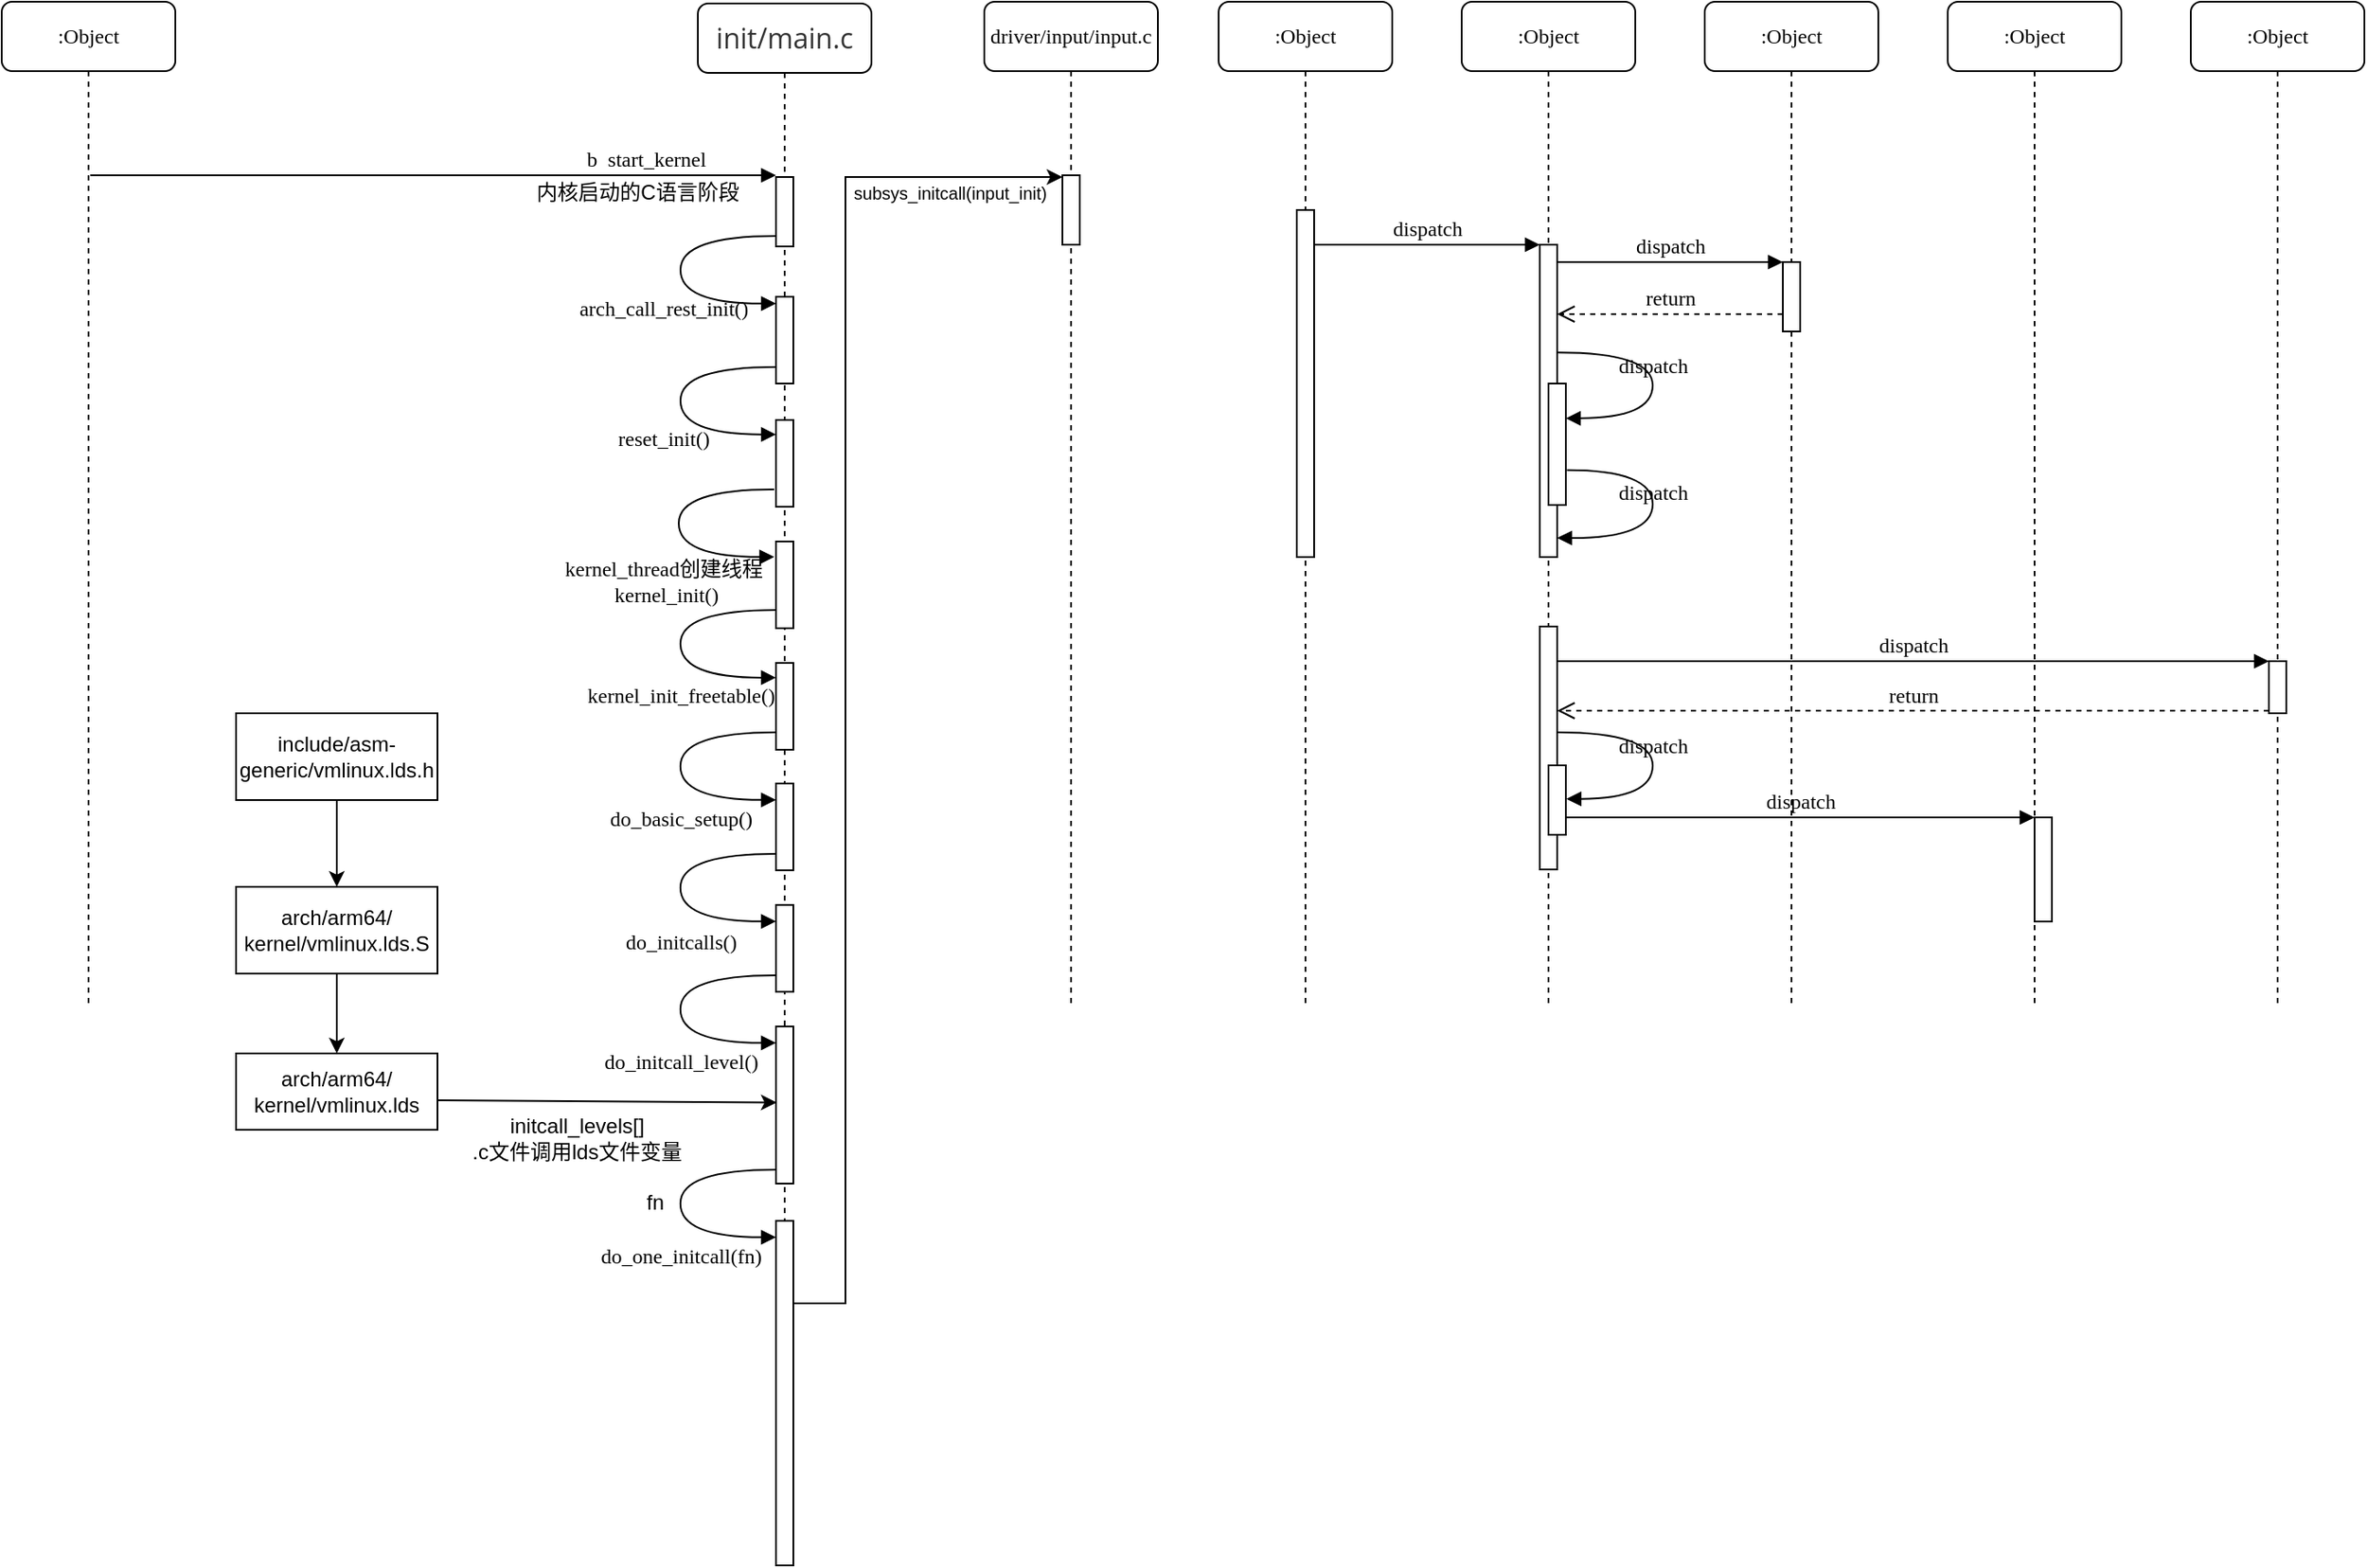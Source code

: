 <mxfile version="19.0.3" type="device" pages="2"><diagram name="内核启动" id="13e1069c-82ec-6db2-03f1-153e76fe0fe0"><mxGraphModel dx="1612" dy="761" grid="1" gridSize="10" guides="1" tooltips="1" connect="1" arrows="1" fold="1" page="0" pageScale="1" pageWidth="1100" pageHeight="850" background="none" math="0" shadow="0"><root><mxCell id="0"/><mxCell id="1" parent="0"/><mxCell id="7baba1c4bc27f4b0-2" value="driver/input/input.c" style="shape=umlLifeline;perimeter=lifelinePerimeter;whiteSpace=wrap;html=1;container=1;collapsible=0;recursiveResize=0;outlineConnect=0;rounded=1;shadow=0;comic=0;labelBackgroundColor=none;strokeWidth=1;fontFamily=Verdana;fontSize=12;align=center;" parent="1" vertex="1"><mxGeometry x="265" y="80" width="100" height="580" as="geometry"/></mxCell><mxCell id="bJNVIFhgwfr84exJfzy5-31" value="" style="html=1;points=[];perimeter=orthogonalPerimeter;rounded=0;shadow=0;comic=0;labelBackgroundColor=none;strokeWidth=1;fontFamily=Verdana;fontSize=12;align=center;" parent="7baba1c4bc27f4b0-2" vertex="1"><mxGeometry x="45" y="100" width="10" height="40" as="geometry"/></mxCell><mxCell id="7baba1c4bc27f4b0-3" value=":Object" style="shape=umlLifeline;perimeter=lifelinePerimeter;whiteSpace=wrap;html=1;container=1;collapsible=0;recursiveResize=0;outlineConnect=0;rounded=1;shadow=0;comic=0;labelBackgroundColor=none;strokeWidth=1;fontFamily=Verdana;fontSize=12;align=center;" parent="1" vertex="1"><mxGeometry x="400" y="80" width="100" height="580" as="geometry"/></mxCell><mxCell id="7baba1c4bc27f4b0-13" value="" style="html=1;points=[];perimeter=orthogonalPerimeter;rounded=0;shadow=0;comic=0;labelBackgroundColor=none;strokeWidth=1;fontFamily=Verdana;fontSize=12;align=center;" parent="7baba1c4bc27f4b0-3" vertex="1"><mxGeometry x="45" y="120" width="10" height="200" as="geometry"/></mxCell><mxCell id="7baba1c4bc27f4b0-4" value=":Object" style="shape=umlLifeline;perimeter=lifelinePerimeter;whiteSpace=wrap;html=1;container=1;collapsible=0;recursiveResize=0;outlineConnect=0;rounded=1;shadow=0;comic=0;labelBackgroundColor=none;strokeWidth=1;fontFamily=Verdana;fontSize=12;align=center;" parent="1" vertex="1"><mxGeometry x="540" y="80" width="100" height="580" as="geometry"/></mxCell><mxCell id="7baba1c4bc27f4b0-5" value=":Object" style="shape=umlLifeline;perimeter=lifelinePerimeter;whiteSpace=wrap;html=1;container=1;collapsible=0;recursiveResize=0;outlineConnect=0;rounded=1;shadow=0;comic=0;labelBackgroundColor=none;strokeWidth=1;fontFamily=Verdana;fontSize=12;align=center;" parent="1" vertex="1"><mxGeometry x="680" y="80" width="100" height="580" as="geometry"/></mxCell><mxCell id="7baba1c4bc27f4b0-6" value=":Object" style="shape=umlLifeline;perimeter=lifelinePerimeter;whiteSpace=wrap;html=1;container=1;collapsible=0;recursiveResize=0;outlineConnect=0;rounded=1;shadow=0;comic=0;labelBackgroundColor=none;strokeWidth=1;fontFamily=Verdana;fontSize=12;align=center;" parent="1" vertex="1"><mxGeometry x="820" y="80" width="100" height="580" as="geometry"/></mxCell><mxCell id="7baba1c4bc27f4b0-7" value=":Object" style="shape=umlLifeline;perimeter=lifelinePerimeter;whiteSpace=wrap;html=1;container=1;collapsible=0;recursiveResize=0;outlineConnect=0;rounded=1;shadow=0;comic=0;labelBackgroundColor=none;strokeWidth=1;fontFamily=Verdana;fontSize=12;align=center;" parent="1" vertex="1"><mxGeometry x="960" y="80" width="100" height="580" as="geometry"/></mxCell><mxCell id="7baba1c4bc27f4b0-8" value="&lt;span style=&quot;color: rgb(51, 51, 51); font-family: &amp;quot;Open Sans&amp;quot;, &amp;quot;Clear Sans&amp;quot;, &amp;quot;Helvetica Neue&amp;quot;, Helvetica, Arial, &amp;quot;Segoe UI Emoji&amp;quot;, sans-serif; font-size: 16px; orphans: 4; text-align: start; background-color: rgb(255, 255, 255);&quot;&gt;init/main.c&lt;/span&gt;" style="shape=umlLifeline;perimeter=lifelinePerimeter;whiteSpace=wrap;html=1;container=1;collapsible=0;recursiveResize=0;outlineConnect=0;rounded=1;shadow=0;comic=0;labelBackgroundColor=none;strokeWidth=1;fontFamily=Verdana;fontSize=12;align=center;" parent="1" vertex="1"><mxGeometry x="100" y="81" width="100" height="840" as="geometry"/></mxCell><mxCell id="7baba1c4bc27f4b0-9" value="" style="html=1;points=[];perimeter=orthogonalPerimeter;rounded=0;shadow=0;comic=0;labelBackgroundColor=none;strokeWidth=1;fontFamily=Verdana;fontSize=12;align=center;" parent="7baba1c4bc27f4b0-8" vertex="1"><mxGeometry x="45" y="100" width="10" height="40" as="geometry"/></mxCell><mxCell id="rkXHED0kFeI_t4l1x_Gv-2" value="" style="html=1;points=[];perimeter=orthogonalPerimeter;rounded=0;shadow=0;comic=0;labelBackgroundColor=none;strokeWidth=1;fontFamily=Verdana;fontSize=12;align=center;" parent="7baba1c4bc27f4b0-8" vertex="1"><mxGeometry x="45" y="240" width="10" height="50" as="geometry"/></mxCell><mxCell id="rkXHED0kFeI_t4l1x_Gv-3" value="reset_init()" style="html=1;verticalAlign=bottom;endArrow=block;labelBackgroundColor=none;fontFamily=Verdana;fontSize=12;elbow=vertical;edgeStyle=orthogonalEdgeStyle;curved=1;entryX=1;entryY=0.286;entryPerimeter=0;exitX=0;exitY=0.736;exitPerimeter=0;exitDx=0;exitDy=0;" parent="7baba1c4bc27f4b0-8" edge="1"><mxGeometry x="0.261" y="-15" relative="1" as="geometry"><mxPoint x="45.0" y="209.44" as="sourcePoint"/><mxPoint x="45.003" y="248.333" as="targetPoint"/><Array as="points"><mxPoint x="-10" y="209"/><mxPoint x="-10" y="248"/></Array><mxPoint x="-10" y="-3" as="offset"/></mxGeometry></mxCell><mxCell id="rkXHED0kFeI_t4l1x_Gv-4" value="" style="html=1;points=[];perimeter=orthogonalPerimeter;rounded=0;shadow=0;comic=0;labelBackgroundColor=none;strokeWidth=1;fontFamily=Verdana;fontSize=12;align=center;" parent="7baba1c4bc27f4b0-8" vertex="1"><mxGeometry x="45" y="310" width="10" height="50" as="geometry"/></mxCell><mxCell id="rkXHED0kFeI_t4l1x_Gv-5" value="kernel_thread创建线程&lt;br&gt;&amp;nbsp;kernel_init()" style="html=1;verticalAlign=bottom;endArrow=block;labelBackgroundColor=none;fontFamily=Verdana;fontSize=12;elbow=vertical;edgeStyle=orthogonalEdgeStyle;curved=1;entryX=1;entryY=0.286;entryPerimeter=0;exitX=0;exitY=0.736;exitPerimeter=0;exitDx=0;exitDy=0;" parent="7baba1c4bc27f4b0-8" edge="1"><mxGeometry x="0.261" y="-32" relative="1" as="geometry"><mxPoint x="44" y="280.01" as="sourcePoint"/><mxPoint x="44.003" y="318.903" as="targetPoint"/><Array as="points"><mxPoint x="-11" y="279.57"/><mxPoint x="-11" y="318.57"/></Array><mxPoint x="-9" y="-1" as="offset"/></mxGeometry></mxCell><mxCell id="bJNVIFhgwfr84exJfzy5-2" value="" style="html=1;points=[];perimeter=orthogonalPerimeter;rounded=0;shadow=0;comic=0;labelBackgroundColor=none;strokeWidth=1;fontFamily=Verdana;fontSize=12;align=center;" parent="7baba1c4bc27f4b0-8" vertex="1"><mxGeometry x="45" y="380" width="10" height="50" as="geometry"/></mxCell><mxCell id="bJNVIFhgwfr84exJfzy5-4" value="" style="html=1;points=[];perimeter=orthogonalPerimeter;rounded=0;shadow=0;comic=0;labelBackgroundColor=none;strokeWidth=1;fontFamily=Verdana;fontSize=12;align=center;" parent="7baba1c4bc27f4b0-8" vertex="1"><mxGeometry x="45" y="449.44" width="10" height="50" as="geometry"/></mxCell><mxCell id="bJNVIFhgwfr84exJfzy5-5" value="do_basic_setup()" style="html=1;verticalAlign=bottom;endArrow=block;labelBackgroundColor=none;fontFamily=Verdana;fontSize=12;elbow=vertical;edgeStyle=orthogonalEdgeStyle;curved=1;entryX=1;entryY=0.286;entryPerimeter=0;exitX=0;exitY=0.736;exitPerimeter=0;exitDx=0;exitDy=0;" parent="7baba1c4bc27f4b0-8" edge="1"><mxGeometry x="0.261" y="-20" relative="1" as="geometry"><mxPoint x="44.97" y="420.0" as="sourcePoint"/><mxPoint x="44.973" y="458.893" as="targetPoint"/><Array as="points"><mxPoint x="-10.03" y="419.56"/><mxPoint x="-10.03" y="458.56"/></Array><mxPoint as="offset"/></mxGeometry></mxCell><mxCell id="bJNVIFhgwfr84exJfzy5-6" value="" style="html=1;points=[];perimeter=orthogonalPerimeter;rounded=0;shadow=0;comic=0;labelBackgroundColor=none;strokeWidth=1;fontFamily=Verdana;fontSize=12;align=center;" parent="7baba1c4bc27f4b0-8" vertex="1"><mxGeometry x="45" y="519.44" width="10" height="50" as="geometry"/></mxCell><mxCell id="bJNVIFhgwfr84exJfzy5-7" value="do_initcalls()" style="html=1;verticalAlign=bottom;endArrow=block;labelBackgroundColor=none;fontFamily=Verdana;fontSize=12;elbow=vertical;edgeStyle=orthogonalEdgeStyle;curved=1;entryX=1;entryY=0.286;entryPerimeter=0;exitX=0;exitY=0.736;exitPerimeter=0;exitDx=0;exitDy=0;" parent="7baba1c4bc27f4b0-8" edge="1"><mxGeometry x="0.261" y="-21" relative="1" as="geometry"><mxPoint x="44.97" y="490.0" as="sourcePoint"/><mxPoint x="44.973" y="528.893" as="targetPoint"/><Array as="points"><mxPoint x="-10.03" y="489.56"/><mxPoint x="-10.03" y="528.56"/></Array><mxPoint as="offset"/></mxGeometry></mxCell><mxCell id="bJNVIFhgwfr84exJfzy5-8" value="" style="html=1;points=[];perimeter=orthogonalPerimeter;rounded=0;shadow=0;comic=0;labelBackgroundColor=none;strokeWidth=1;fontFamily=Verdana;fontSize=12;align=center;" parent="7baba1c4bc27f4b0-8" vertex="1"><mxGeometry x="45" y="589.44" width="10" height="90.56" as="geometry"/></mxCell><mxCell id="bJNVIFhgwfr84exJfzy5-9" value="do_initcall_level()" style="html=1;verticalAlign=bottom;endArrow=block;labelBackgroundColor=none;fontFamily=Verdana;fontSize=12;elbow=vertical;edgeStyle=orthogonalEdgeStyle;curved=1;entryX=1;entryY=0.286;entryPerimeter=0;exitX=0;exitY=0.736;exitPerimeter=0;exitDx=0;exitDy=0;" parent="7baba1c4bc27f4b0-8" edge="1"><mxGeometry x="0.261" y="-20" relative="1" as="geometry"><mxPoint x="44.97" y="560.0" as="sourcePoint"/><mxPoint x="44.973" y="598.893" as="targetPoint"/><Array as="points"><mxPoint x="-10.03" y="559.56"/><mxPoint x="-10.03" y="598.56"/></Array><mxPoint as="offset"/></mxGeometry></mxCell><mxCell id="bJNVIFhgwfr84exJfzy5-10" value="" style="html=1;points=[];perimeter=orthogonalPerimeter;rounded=0;shadow=0;comic=0;labelBackgroundColor=none;strokeWidth=1;fontFamily=Verdana;fontSize=12;align=center;" parent="7baba1c4bc27f4b0-8" vertex="1"><mxGeometry x="45" y="701.44" width="10" height="198.56" as="geometry"/></mxCell><mxCell id="bJNVIFhgwfr84exJfzy5-11" value="do_one_initcall(fn)" style="html=1;verticalAlign=bottom;endArrow=block;labelBackgroundColor=none;fontFamily=Verdana;fontSize=12;elbow=vertical;edgeStyle=orthogonalEdgeStyle;curved=1;entryX=1;entryY=0.286;entryPerimeter=0;exitX=0;exitY=0.736;exitPerimeter=0;exitDx=0;exitDy=0;" parent="7baba1c4bc27f4b0-8" edge="1"><mxGeometry x="0.261" y="-20" relative="1" as="geometry"><mxPoint x="44.97" y="672.0" as="sourcePoint"/><mxPoint x="44.973" y="710.893" as="targetPoint"/><Array as="points"><mxPoint x="-10.03" y="671.56"/><mxPoint x="-10.03" y="710.56"/></Array><mxPoint as="offset"/></mxGeometry></mxCell><mxCell id="bJNVIFhgwfr84exJfzy5-30" value="" style="endArrow=classic;html=1;rounded=0;" parent="7baba1c4bc27f4b0-8" edge="1" source="bJNVIFhgwfr84exJfzy5-10"><mxGeometry width="50" height="50" relative="1" as="geometry"><mxPoint x="55" y="643" as="sourcePoint"/><mxPoint x="210" y="100" as="targetPoint"/><Array as="points"><mxPoint x="85" y="749"/><mxPoint x="85" y="100"/></Array></mxGeometry></mxCell><mxCell id="M-Hu1ryuYRcIhSxbUhTT-1" value="" style="html=1;points=[];perimeter=orthogonalPerimeter;rounded=0;shadow=0;comic=0;labelBackgroundColor=none;strokeWidth=1;fontFamily=Verdana;fontSize=12;align=center;" vertex="1" parent="7baba1c4bc27f4b0-8"><mxGeometry x="45" y="169" width="10" height="50" as="geometry"/></mxCell><mxCell id="M-Hu1ryuYRcIhSxbUhTT-2" value="arch_call_rest_init()" style="html=1;verticalAlign=bottom;endArrow=block;labelBackgroundColor=none;fontFamily=Verdana;fontSize=12;elbow=vertical;edgeStyle=orthogonalEdgeStyle;curved=1;entryX=1;entryY=0.286;entryPerimeter=0;exitX=0;exitY=0.736;exitPerimeter=0;exitDx=0;exitDy=0;" edge="1" parent="7baba1c4bc27f4b0-8"><mxGeometry x="0.261" y="-15" relative="1" as="geometry"><mxPoint x="45.0" y="134.02" as="sourcePoint"/><mxPoint x="45.003" y="172.913" as="targetPoint"/><Array as="points"><mxPoint x="-10" y="133.58"/><mxPoint x="-10" y="172.58"/></Array><mxPoint x="-10" y="-3" as="offset"/></mxGeometry></mxCell><mxCell id="7baba1c4bc27f4b0-16" value="" style="html=1;points=[];perimeter=orthogonalPerimeter;rounded=0;shadow=0;comic=0;labelBackgroundColor=none;strokeWidth=1;fontFamily=Verdana;fontSize=12;align=center;" parent="1" vertex="1"><mxGeometry x="585" y="220" width="10" height="180" as="geometry"/></mxCell><mxCell id="7baba1c4bc27f4b0-17" value="dispatch" style="html=1;verticalAlign=bottom;endArrow=block;labelBackgroundColor=none;fontFamily=Verdana;fontSize=12;edgeStyle=elbowEdgeStyle;elbow=vertical;" parent="1" source="7baba1c4bc27f4b0-13" target="7baba1c4bc27f4b0-16" edge="1"><mxGeometry relative="1" as="geometry"><mxPoint x="510" y="220" as="sourcePoint"/><Array as="points"><mxPoint x="460" y="220"/></Array></mxGeometry></mxCell><mxCell id="7baba1c4bc27f4b0-19" value="" style="html=1;points=[];perimeter=orthogonalPerimeter;rounded=0;shadow=0;comic=0;labelBackgroundColor=none;strokeWidth=1;fontFamily=Verdana;fontSize=12;align=center;" parent="1" vertex="1"><mxGeometry x="725" y="230" width="10" height="40" as="geometry"/></mxCell><mxCell id="7baba1c4bc27f4b0-20" value="dispatch" style="html=1;verticalAlign=bottom;endArrow=block;entryX=0;entryY=0;labelBackgroundColor=none;fontFamily=Verdana;fontSize=12;edgeStyle=elbowEdgeStyle;elbow=vertical;" parent="1" source="7baba1c4bc27f4b0-16" target="7baba1c4bc27f4b0-19" edge="1"><mxGeometry relative="1" as="geometry"><mxPoint x="650" y="230" as="sourcePoint"/></mxGeometry></mxCell><mxCell id="7baba1c4bc27f4b0-21" value="return" style="html=1;verticalAlign=bottom;endArrow=open;dashed=1;endSize=8;labelBackgroundColor=none;fontFamily=Verdana;fontSize=12;edgeStyle=elbowEdgeStyle;elbow=vertical;" parent="1" source="7baba1c4bc27f4b0-19" target="7baba1c4bc27f4b0-16" edge="1"><mxGeometry relative="1" as="geometry"><mxPoint x="650" y="306" as="targetPoint"/><Array as="points"><mxPoint x="670" y="260"/><mxPoint x="700" y="260"/></Array></mxGeometry></mxCell><mxCell id="7baba1c4bc27f4b0-22" value="" style="html=1;points=[];perimeter=orthogonalPerimeter;rounded=0;shadow=0;comic=0;labelBackgroundColor=none;strokeWidth=1;fontFamily=Verdana;fontSize=12;align=center;" parent="1" vertex="1"><mxGeometry x="585" y="440" width="10" height="140" as="geometry"/></mxCell><mxCell id="7baba1c4bc27f4b0-25" value="" style="html=1;points=[];perimeter=orthogonalPerimeter;rounded=0;shadow=0;comic=0;labelBackgroundColor=none;strokeColor=#000000;strokeWidth=1;fillColor=#FFFFFF;fontFamily=Verdana;fontSize=12;fontColor=#000000;align=center;" parent="1" vertex="1"><mxGeometry x="1005" y="460" width="10" height="30" as="geometry"/></mxCell><mxCell id="7baba1c4bc27f4b0-26" value="dispatch" style="html=1;verticalAlign=bottom;endArrow=block;entryX=0;entryY=0;labelBackgroundColor=none;fontFamily=Verdana;fontSize=12;" parent="1" source="7baba1c4bc27f4b0-22" target="7baba1c4bc27f4b0-25" edge="1"><mxGeometry relative="1" as="geometry"><mxPoint x="930" y="340" as="sourcePoint"/></mxGeometry></mxCell><mxCell id="7baba1c4bc27f4b0-27" value="return" style="html=1;verticalAlign=bottom;endArrow=open;dashed=1;endSize=8;exitX=0;exitY=0.95;labelBackgroundColor=none;fontFamily=Verdana;fontSize=12;" parent="1" source="7baba1c4bc27f4b0-25" target="7baba1c4bc27f4b0-22" edge="1"><mxGeometry relative="1" as="geometry"><mxPoint x="930" y="416" as="targetPoint"/></mxGeometry></mxCell><mxCell id="7baba1c4bc27f4b0-28" value="" style="html=1;points=[];perimeter=orthogonalPerimeter;rounded=0;shadow=0;comic=0;labelBackgroundColor=none;strokeWidth=1;fontFamily=Verdana;fontSize=12;align=center;" parent="1" vertex="1"><mxGeometry x="870" y="550" width="10" height="60" as="geometry"/></mxCell><mxCell id="7baba1c4bc27f4b0-29" value="dispatch" style="html=1;verticalAlign=bottom;endArrow=block;entryX=0;entryY=0;labelBackgroundColor=none;fontFamily=Verdana;fontSize=12;edgeStyle=elbowEdgeStyle;elbow=vertical;" parent="1" source="7baba1c4bc27f4b0-37" target="7baba1c4bc27f4b0-28" edge="1"><mxGeometry relative="1" as="geometry"><mxPoint x="800" y="550" as="sourcePoint"/></mxGeometry></mxCell><mxCell id="7baba1c4bc27f4b0-34" value="" style="html=1;points=[];perimeter=orthogonalPerimeter;rounded=0;shadow=0;comic=0;labelBackgroundColor=none;strokeWidth=1;fontFamily=Verdana;fontSize=12;align=center;" parent="1" vertex="1"><mxGeometry x="590" y="300" width="10" height="70" as="geometry"/></mxCell><mxCell id="7baba1c4bc27f4b0-35" value="dispatch" style="html=1;verticalAlign=bottom;endArrow=block;labelBackgroundColor=none;fontFamily=Verdana;fontSize=12;elbow=vertical;edgeStyle=orthogonalEdgeStyle;curved=1;entryX=1;entryY=0.286;entryPerimeter=0;exitX=1.038;exitY=0.345;exitPerimeter=0;" parent="1" source="7baba1c4bc27f4b0-16" target="7baba1c4bc27f4b0-34" edge="1"><mxGeometry relative="1" as="geometry"><mxPoint x="465" y="230" as="sourcePoint"/><mxPoint x="595" y="230" as="targetPoint"/><Array as="points"><mxPoint x="650" y="282"/><mxPoint x="650" y="320"/></Array></mxGeometry></mxCell><mxCell id="7baba1c4bc27f4b0-36" value="dispatch" style="html=1;verticalAlign=bottom;endArrow=block;labelBackgroundColor=none;fontFamily=Verdana;fontSize=12;elbow=vertical;edgeStyle=orthogonalEdgeStyle;curved=1;exitX=1.066;exitY=0.713;exitPerimeter=0;" parent="1" source="7baba1c4bc27f4b0-34" edge="1"><mxGeometry relative="1" as="geometry"><mxPoint x="610.333" y="350" as="sourcePoint"/><mxPoint x="595" y="389" as="targetPoint"/><Array as="points"><mxPoint x="650" y="350"/><mxPoint x="650" y="389"/></Array></mxGeometry></mxCell><mxCell id="7baba1c4bc27f4b0-37" value="" style="html=1;points=[];perimeter=orthogonalPerimeter;rounded=0;shadow=0;comic=0;labelBackgroundColor=none;strokeWidth=1;fontFamily=Verdana;fontSize=12;align=center;" parent="1" vertex="1"><mxGeometry x="590" y="520" width="10" height="40" as="geometry"/></mxCell><mxCell id="7baba1c4bc27f4b0-39" value="dispatch" style="html=1;verticalAlign=bottom;endArrow=block;labelBackgroundColor=none;fontFamily=Verdana;fontSize=12;elbow=vertical;edgeStyle=orthogonalEdgeStyle;curved=1;entryX=1;entryY=0.286;entryPerimeter=0;exitX=1.038;exitY=0.345;exitPerimeter=0;" parent="1" edge="1"><mxGeometry relative="1" as="geometry"><mxPoint x="595.333" y="501" as="sourcePoint"/><mxPoint x="600.333" y="539.333" as="targetPoint"/><Array as="points"><mxPoint x="650" y="501"/><mxPoint x="650" y="539"/></Array></mxGeometry></mxCell><mxCell id="rkXHED0kFeI_t4l1x_Gv-1" value="b&amp;nbsp; start_kernel" style="html=1;verticalAlign=bottom;endArrow=block;entryX=0;entryY=0;labelBackgroundColor=none;fontFamily=Verdana;fontSize=12;edgeStyle=elbowEdgeStyle;elbow=vertical;" parent="1" edge="1"><mxGeometry x="0.62" relative="1" as="geometry"><mxPoint x="-250" y="180" as="sourcePoint"/><mxPoint x="145" y="180" as="targetPoint"/><mxPoint as="offset"/></mxGeometry></mxCell><mxCell id="bJNVIFhgwfr84exJfzy5-3" value="kernel_init_freetable()" style="html=1;verticalAlign=bottom;endArrow=block;labelBackgroundColor=none;fontFamily=Verdana;fontSize=12;elbow=vertical;edgeStyle=orthogonalEdgeStyle;curved=1;entryX=1;entryY=0.286;entryPerimeter=0;exitX=0;exitY=0.736;exitPerimeter=0;exitDx=0;exitDy=0;" parent="1" edge="1"><mxGeometry x="0.261" y="-20" relative="1" as="geometry"><mxPoint x="144.97" y="430.56" as="sourcePoint"/><mxPoint x="144.973" y="469.453" as="targetPoint"/><Array as="points"><mxPoint x="89.97" y="430.12"/><mxPoint x="89.97" y="469.12"/></Array><mxPoint as="offset"/></mxGeometry></mxCell><mxCell id="bJNVIFhgwfr84exJfzy5-12" value="arch/arm64/&lt;br&gt;kernel/vmlinux.lds" style="rounded=0;whiteSpace=wrap;html=1;" parent="1" vertex="1"><mxGeometry x="-166" y="686" width="116" height="44" as="geometry"/></mxCell><mxCell id="bJNVIFhgwfr84exJfzy5-13" value="arch/arm64/&lt;br&gt;kernel/vmlinux.lds.S" style="whiteSpace=wrap;html=1;" parent="1" vertex="1"><mxGeometry x="-166" y="590" width="116" height="50" as="geometry"/></mxCell><mxCell id="bJNVIFhgwfr84exJfzy5-17" value="include/asm-generic/vmlinux.lds.h" style="whiteSpace=wrap;html=1;" parent="1" vertex="1"><mxGeometry x="-166" y="490" width="116" height="50" as="geometry"/></mxCell><mxCell id="bJNVIFhgwfr84exJfzy5-18" value="" style="endArrow=classic;html=1;rounded=0;exitX=0.5;exitY=1;exitDx=0;exitDy=0;" parent="1" source="bJNVIFhgwfr84exJfzy5-17" target="bJNVIFhgwfr84exJfzy5-13" edge="1"><mxGeometry width="50" height="50" relative="1" as="geometry"><mxPoint x="-26" y="640" as="sourcePoint"/><mxPoint x="-26" y="680" as="targetPoint"/></mxGeometry></mxCell><mxCell id="bJNVIFhgwfr84exJfzy5-20" value="" style="endArrow=classic;html=1;rounded=0;exitX=0.5;exitY=1;exitDx=0;exitDy=0;entryX=0.5;entryY=0;entryDx=0;entryDy=0;" parent="1" source="bJNVIFhgwfr84exJfzy5-13" target="bJNVIFhgwfr84exJfzy5-12" edge="1"><mxGeometry width="50" height="50" relative="1" as="geometry"><mxPoint x="-127" y="646" as="sourcePoint"/><mxPoint x="-127" y="686" as="targetPoint"/></mxGeometry></mxCell><mxCell id="bJNVIFhgwfr84exJfzy5-21" value="fn" style="text;html=1;align=center;verticalAlign=middle;resizable=0;points=[];autosize=1;strokeColor=none;fillColor=none;" parent="1" vertex="1"><mxGeometry x="60" y="762" width="30" height="20" as="geometry"/></mxCell><mxCell id="bJNVIFhgwfr84exJfzy5-22" value="" style="endArrow=classic;html=1;rounded=0;entryX=0.038;entryY=0.484;entryDx=0;entryDy=0;entryPerimeter=0;" parent="1" target="bJNVIFhgwfr84exJfzy5-8" edge="1"><mxGeometry width="50" height="50" relative="1" as="geometry"><mxPoint x="-50" y="713" as="sourcePoint"/><mxPoint x="140" y="713" as="targetPoint"/></mxGeometry></mxCell><mxCell id="bJNVIFhgwfr84exJfzy5-24" value="initcall_levels[]&lt;br&gt;.c文件调用lds文件变量" style="text;html=1;align=center;verticalAlign=middle;resizable=0;points=[];autosize=1;strokeColor=none;fillColor=none;" parent="1" vertex="1"><mxGeometry x="-40" y="720" width="140" height="30" as="geometry"/></mxCell><mxCell id="bJNVIFhgwfr84exJfzy5-27" value="内核启动的C语言阶段" style="text;html=1;align=center;verticalAlign=middle;resizable=0;points=[];autosize=1;strokeColor=none;fillColor=none;" parent="1" vertex="1"><mxGeometry y="180" width="130" height="20" as="geometry"/></mxCell><mxCell id="bJNVIFhgwfr84exJfzy5-29" value=":Object" style="shape=umlLifeline;perimeter=lifelinePerimeter;whiteSpace=wrap;html=1;container=1;collapsible=0;recursiveResize=0;outlineConnect=0;rounded=1;shadow=0;comic=0;labelBackgroundColor=none;strokeWidth=1;fontFamily=Verdana;fontSize=12;align=center;" parent="1" vertex="1"><mxGeometry x="-301" y="80" width="100" height="580" as="geometry"/></mxCell><mxCell id="bJNVIFhgwfr84exJfzy5-32" value="&lt;font style=&quot;font-size: 10px;&quot;&gt;subsys_initcall(input_init)&lt;/font&gt;" style="text;html=1;align=center;verticalAlign=middle;resizable=0;points=[];autosize=1;strokeColor=none;fillColor=none;" parent="1" vertex="1"><mxGeometry x="180" y="180" width="130" height="20" as="geometry"/></mxCell></root></mxGraphModel></diagram><diagram id="CnvqOEjP0ZBFmMocd8yL" name="第 2 页"><mxGraphModel dx="1231" dy="755" grid="1" gridSize="10" guides="1" tooltips="1" connect="1" arrows="1" fold="1" page="0" pageScale="1" pageWidth="827" pageHeight="1169" math="0" shadow="0"><root><mxCell id="0"/><mxCell id="1" parent="0"/><mxCell id="ZQ58sr0e3sUbERaWF9wM-36" value="" style="rounded=0;whiteSpace=wrap;html=1;" vertex="1" parent="1"><mxGeometry x="80" y="-10" width="310" height="110" as="geometry"/></mxCell><mxCell id="ZQ58sr0e3sUbERaWF9wM-1" value="xxx_initcall()" style="swimlane;fontStyle=0;childLayout=stackLayout;horizontal=1;startSize=30;horizontalStack=0;resizeParent=1;resizeParentMax=0;resizeLast=0;collapsible=1;marginBottom=0;" vertex="1" parent="1"><mxGeometry x="90" width="140" height="60" as="geometry"/></mxCell><mxCell id="ZQ58sr0e3sUbERaWF9wM-2" value="include/linux/init.h" style="text;strokeColor=none;fillColor=none;align=left;verticalAlign=middle;spacingLeft=4;spacingRight=4;overflow=hidden;points=[[0,0.5],[1,0.5]];portConstraint=eastwest;rotatable=0;" vertex="1" parent="ZQ58sr0e3sUbERaWF9wM-1"><mxGeometry y="30" width="140" height="30" as="geometry"/></mxCell><mxCell id="ZQ58sr0e3sUbERaWF9wM-28" value="kernel" style="swimlane;fontStyle=0;childLayout=stackLayout;horizontal=1;startSize=30;horizontalStack=0;resizeParent=1;resizeParentMax=0;resizeLast=0;collapsible=1;marginBottom=0;" vertex="1" parent="1"><mxGeometry x="-190" y="100" width="140" height="120" as="geometry"/></mxCell><mxCell id="ZQ58sr0e3sUbERaWF9wM-29" value="initcall机制、lds机制" style="text;strokeColor=none;fillColor=none;align=left;verticalAlign=middle;spacingLeft=4;spacingRight=4;overflow=hidden;points=[[0,0.5],[1,0.5]];portConstraint=eastwest;rotatable=0;" vertex="1" parent="ZQ58sr0e3sUbERaWF9wM-28"><mxGeometry y="30" width="140" height="30" as="geometry"/></mxCell><mxCell id="ZQ58sr0e3sUbERaWF9wM-30" value="input机制" style="text;strokeColor=none;fillColor=none;align=left;verticalAlign=middle;spacingLeft=4;spacingRight=4;overflow=hidden;points=[[0,0.5],[1,0.5]];portConstraint=eastwest;rotatable=0;" vertex="1" parent="ZQ58sr0e3sUbERaWF9wM-28"><mxGeometry y="60" width="140" height="30" as="geometry"/></mxCell><mxCell id="ZQ58sr0e3sUbERaWF9wM-31" value="Item 3" style="text;strokeColor=none;fillColor=none;align=left;verticalAlign=middle;spacingLeft=4;spacingRight=4;overflow=hidden;points=[[0,0.5],[1,0.5]];portConstraint=eastwest;rotatable=0;" vertex="1" parent="ZQ58sr0e3sUbERaWF9wM-28"><mxGeometry y="90" width="140" height="30" as="geometry"/></mxCell><mxCell id="ZQ58sr0e3sUbERaWF9wM-13" value="module_init()" style="swimlane;fontStyle=0;childLayout=stackLayout;horizontal=1;startSize=30;horizontalStack=0;resizeParent=1;resizeParentMax=0;resizeLast=0;collapsible=1;marginBottom=0;" vertex="1" parent="1"><mxGeometry x="240" width="140" height="90" as="geometry"/></mxCell><mxCell id="ZQ58sr0e3sUbERaWF9wM-14" value="include/linux/module.h" style="text;strokeColor=none;fillColor=none;align=left;verticalAlign=middle;spacingLeft=4;spacingRight=4;overflow=hidden;points=[[0,0.5],[1,0.5]];portConstraint=eastwest;rotatable=0;" vertex="1" parent="ZQ58sr0e3sUbERaWF9wM-13"><mxGeometry y="30" width="140" height="30" as="geometry"/></mxCell><mxCell id="ZQ58sr0e3sUbERaWF9wM-20" value="module_init是&#10;device_initcall 6" style="text;strokeColor=none;fillColor=none;align=left;verticalAlign=middle;spacingLeft=4;spacingRight=4;overflow=hidden;points=[[0,0.5],[1,0.5]];portConstraint=eastwest;rotatable=0;" vertex="1" parent="ZQ58sr0e3sUbERaWF9wM-13"><mxGeometry y="60" width="140" height="30" as="geometry"/></mxCell><mxCell id="ZQ58sr0e3sUbERaWF9wM-33" value="" style="endArrow=classic;html=1;rounded=0;entryX=0;entryY=0.455;entryDx=0;entryDy=0;entryPerimeter=0;" edge="1" parent="1" target="ZQ58sr0e3sUbERaWF9wM-36"><mxGeometry width="50" height="50" relative="1" as="geometry"><mxPoint x="-50" y="145" as="sourcePoint"/><mxPoint x="70" y="145" as="targetPoint"/><Array as="points"><mxPoint x="40" y="145"/><mxPoint x="40" y="40"/></Array></mxGeometry></mxCell><mxCell id="ZQ58sr0e3sUbERaWF9wM-37" value="" style="rounded=0;whiteSpace=wrap;html=1;" vertex="1" parent="1"><mxGeometry x="80" y="130" width="310" height="190" as="geometry"/></mxCell><mxCell id="ZQ58sr0e3sUbERaWF9wM-38" value="核心层" style="swimlane;fontStyle=0;childLayout=stackLayout;horizontal=1;startSize=30;horizontalStack=0;resizeParent=1;resizeParentMax=0;resizeLast=0;collapsible=1;marginBottom=0;" vertex="1" parent="1"><mxGeometry x="90" y="140" width="140" height="90" as="geometry"/></mxCell><mxCell id="ZQ58sr0e3sUbERaWF9wM-39" value="input.c" style="text;strokeColor=none;fillColor=none;align=left;verticalAlign=middle;spacingLeft=4;spacingRight=4;overflow=hidden;points=[[0,0.5],[1,0.5]];portConstraint=eastwest;rotatable=0;" vertex="1" parent="ZQ58sr0e3sUbERaWF9wM-38"><mxGeometry y="30" width="140" height="30" as="geometry"/></mxCell><mxCell id="ZQ58sr0e3sUbERaWF9wM-44" value="设备号：&#10;include/uapi/linux/major.h" style="text;strokeColor=none;fillColor=none;align=left;verticalAlign=middle;spacingLeft=4;spacingRight=4;overflow=hidden;points=[[0,0.5],[1,0.5]];portConstraint=eastwest;rotatable=0;" vertex="1" parent="ZQ58sr0e3sUbERaWF9wM-38"><mxGeometry y="60" width="140" height="30" as="geometry"/></mxCell><mxCell id="ZQ58sr0e3sUbERaWF9wM-43" value="" style="endArrow=classic;html=1;rounded=0;exitX=1;exitY=0.5;exitDx=0;exitDy=0;entryX=0;entryY=0.232;entryDx=0;entryDy=0;entryPerimeter=0;" edge="1" parent="1" source="ZQ58sr0e3sUbERaWF9wM-30" target="ZQ58sr0e3sUbERaWF9wM-37"><mxGeometry width="50" height="50" relative="1" as="geometry"><mxPoint x="-30" y="200" as="sourcePoint"/><mxPoint x="20" y="150" as="targetPoint"/></mxGeometry></mxCell><mxCell id="ZQ58sr0e3sUbERaWF9wM-45" value="模块设计思路：分层&lt;br&gt;共性 特性" style="text;html=1;align=center;verticalAlign=middle;resizable=0;points=[];autosize=1;strokeColor=none;fillColor=none;" vertex="1" parent="1"><mxGeometry x="210" y="135" width="120" height="30" as="geometry"/></mxCell></root></mxGraphModel></diagram></mxfile>